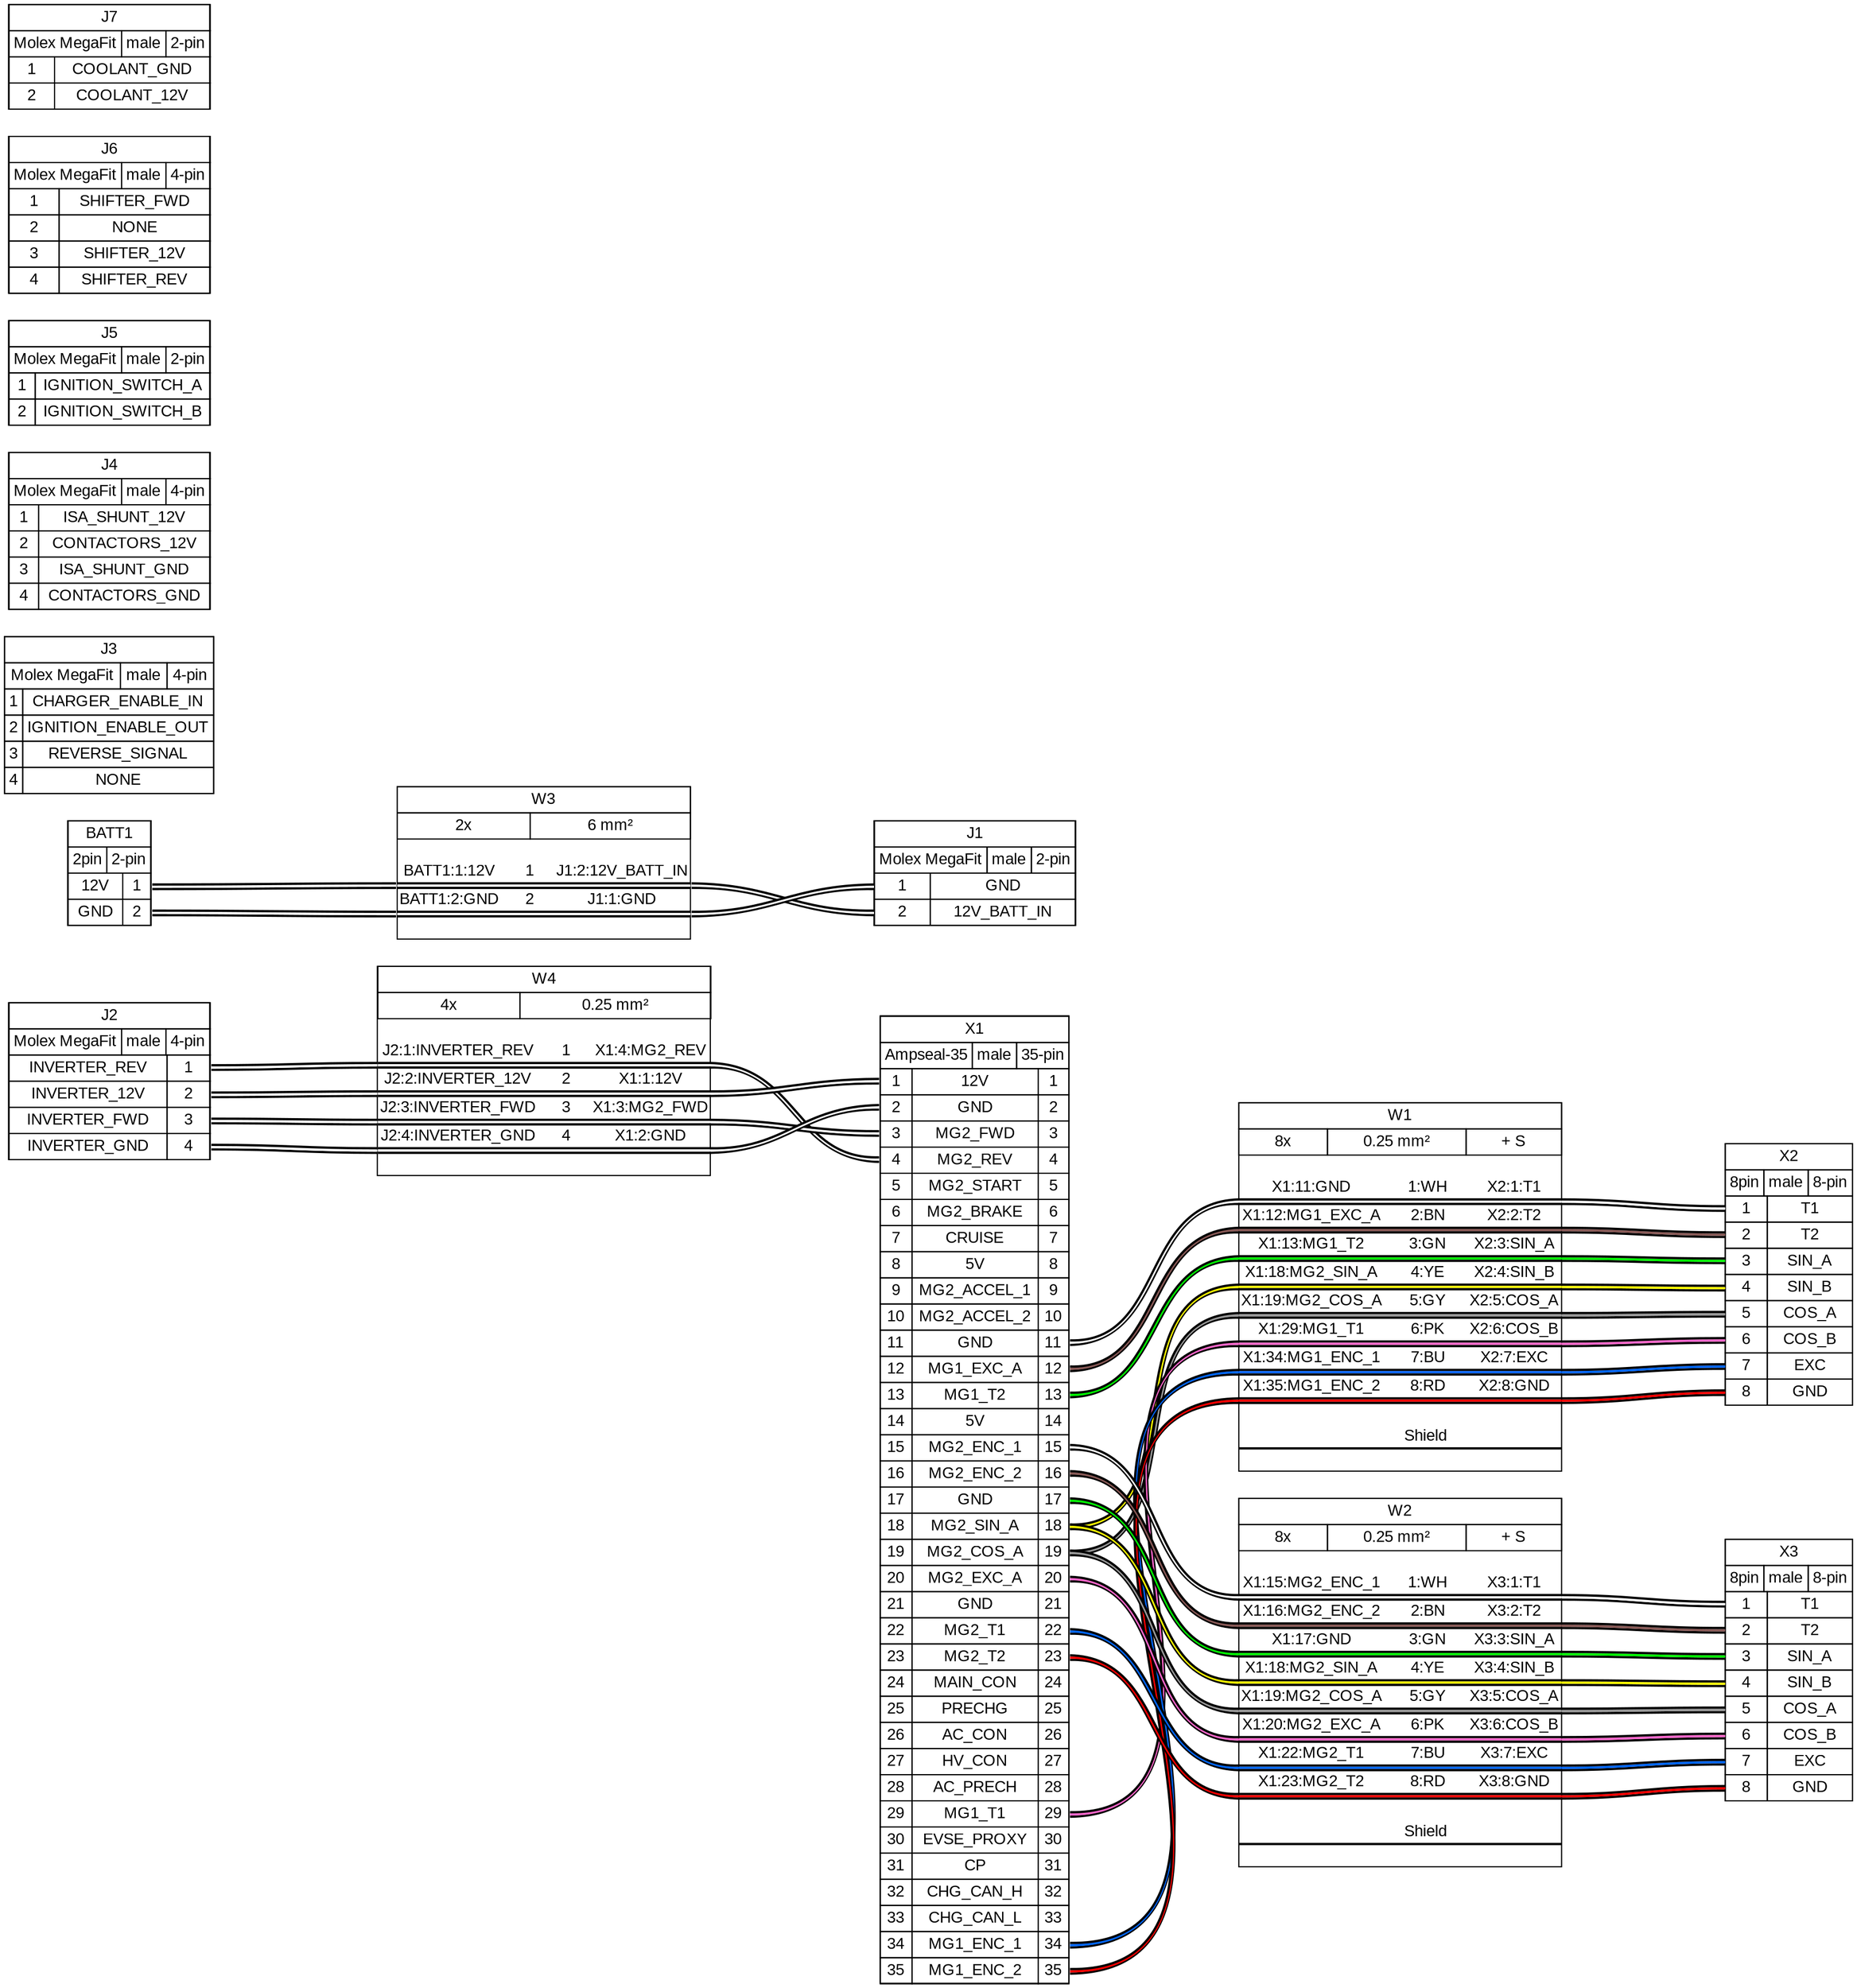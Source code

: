 graph {
// Graph generated by WireViz 0.3.2
// https://github.com/formatc1702/WireViz
	graph [bgcolor="#FFFFFF" fontname=arial nodesep=0.33 rankdir=LR ranksep=2]
	node [fillcolor="#FFFFFF" fontname=arial height=0 margin=0 shape=none style=filled width=0]
	edge [fontname=arial style=bold]
	X1 [label=<
<table border="0" cellspacing="0" cellpadding="0">
 <tr><td>
  <table border="0" cellspacing="0" cellpadding="3" cellborder="1"><tr>
   <td balign="left">X1</td>
  </tr></table>
 </td></tr>
 <tr><td>
  <table border="0" cellspacing="0" cellpadding="3" cellborder="1"><tr>
   <td balign="left">Ampseal-35</td>
   <td balign="left">male</td>
   <td balign="left">35-pin</td>
  </tr></table>
 </td></tr>
 <tr><td>
  <table border="0" cellspacing="0" cellpadding="3" cellborder="1">
   <tr>
    <td port="p1l">1</td>
    <td>12V</td>
    <td port="p1r">1</td>
   </tr>
   <tr>
    <td port="p2l">2</td>
    <td>GND</td>
    <td port="p2r">2</td>
   </tr>
   <tr>
    <td port="p3l">3</td>
    <td>MG2_FWD</td>
    <td port="p3r">3</td>
   </tr>
   <tr>
    <td port="p4l">4</td>
    <td>MG2_REV</td>
    <td port="p4r">4</td>
   </tr>
   <tr>
    <td port="p5l">5</td>
    <td>MG2_START</td>
    <td port="p5r">5</td>
   </tr>
   <tr>
    <td port="p6l">6</td>
    <td>MG2_BRAKE</td>
    <td port="p6r">6</td>
   </tr>
   <tr>
    <td port="p7l">7</td>
    <td>CRUISE</td>
    <td port="p7r">7</td>
   </tr>
   <tr>
    <td port="p8l">8</td>
    <td>5V</td>
    <td port="p8r">8</td>
   </tr>
   <tr>
    <td port="p9l">9</td>
    <td>MG2_ACCEL_1</td>
    <td port="p9r">9</td>
   </tr>
   <tr>
    <td port="p10l">10</td>
    <td>MG2_ACCEL_2</td>
    <td port="p10r">10</td>
   </tr>
   <tr>
    <td port="p11l">11</td>
    <td>GND</td>
    <td port="p11r">11</td>
   </tr>
   <tr>
    <td port="p12l">12</td>
    <td>MG1_EXC_A</td>
    <td port="p12r">12</td>
   </tr>
   <tr>
    <td port="p13l">13</td>
    <td>MG1_T2</td>
    <td port="p13r">13</td>
   </tr>
   <tr>
    <td port="p14l">14</td>
    <td>5V</td>
    <td port="p14r">14</td>
   </tr>
   <tr>
    <td port="p15l">15</td>
    <td>MG2_ENC_1</td>
    <td port="p15r">15</td>
   </tr>
   <tr>
    <td port="p16l">16</td>
    <td>MG2_ENC_2</td>
    <td port="p16r">16</td>
   </tr>
   <tr>
    <td port="p17l">17</td>
    <td>GND</td>
    <td port="p17r">17</td>
   </tr>
   <tr>
    <td port="p18l">18</td>
    <td>MG2_SIN_A</td>
    <td port="p18r">18</td>
   </tr>
   <tr>
    <td port="p19l">19</td>
    <td>MG2_COS_A</td>
    <td port="p19r">19</td>
   </tr>
   <tr>
    <td port="p20l">20</td>
    <td>MG2_EXC_A</td>
    <td port="p20r">20</td>
   </tr>
   <tr>
    <td port="p21l">21</td>
    <td>GND</td>
    <td port="p21r">21</td>
   </tr>
   <tr>
    <td port="p22l">22</td>
    <td>MG2_T1</td>
    <td port="p22r">22</td>
   </tr>
   <tr>
    <td port="p23l">23</td>
    <td>MG2_T2</td>
    <td port="p23r">23</td>
   </tr>
   <tr>
    <td port="p24l">24</td>
    <td>MAIN_CON</td>
    <td port="p24r">24</td>
   </tr>
   <tr>
    <td port="p25l">25</td>
    <td>PRECHG</td>
    <td port="p25r">25</td>
   </tr>
   <tr>
    <td port="p26l">26</td>
    <td>AC_CON</td>
    <td port="p26r">26</td>
   </tr>
   <tr>
    <td port="p27l">27</td>
    <td>HV_CON</td>
    <td port="p27r">27</td>
   </tr>
   <tr>
    <td port="p28l">28</td>
    <td>AC_PRECH</td>
    <td port="p28r">28</td>
   </tr>
   <tr>
    <td port="p29l">29</td>
    <td>MG1_T1</td>
    <td port="p29r">29</td>
   </tr>
   <tr>
    <td port="p30l">30</td>
    <td>EVSE_PROXY</td>
    <td port="p30r">30</td>
   </tr>
   <tr>
    <td port="p31l">31</td>
    <td>CP</td>
    <td port="p31r">31</td>
   </tr>
   <tr>
    <td port="p32l">32</td>
    <td>CHG_CAN_H</td>
    <td port="p32r">32</td>
   </tr>
   <tr>
    <td port="p33l">33</td>
    <td>CHG_CAN_L</td>
    <td port="p33r">33</td>
   </tr>
   <tr>
    <td port="p34l">34</td>
    <td>MG1_ENC_1</td>
    <td port="p34r">34</td>
   </tr>
   <tr>
    <td port="p35l">35</td>
    <td>MG1_ENC_2</td>
    <td port="p35r">35</td>
   </tr>
  </table>
 </td></tr>
</table>
> fillcolor="#FFFFFF" shape=box style=filled]
	X2 [label=<
<table border="0" cellspacing="0" cellpadding="0">
 <tr><td>
  <table border="0" cellspacing="0" cellpadding="3" cellborder="1"><tr>
   <td balign="left">X2</td>
  </tr></table>
 </td></tr>
 <tr><td>
  <table border="0" cellspacing="0" cellpadding="3" cellborder="1"><tr>
   <td balign="left">8pin</td>
   <td balign="left">male</td>
   <td balign="left">8-pin</td>
  </tr></table>
 </td></tr>
 <tr><td>
  <table border="0" cellspacing="0" cellpadding="3" cellborder="1">
   <tr>
    <td port="p1l">1</td>
    <td>T1</td>
   </tr>
   <tr>
    <td port="p2l">2</td>
    <td>T2</td>
   </tr>
   <tr>
    <td port="p3l">3</td>
    <td>SIN_A</td>
   </tr>
   <tr>
    <td port="p4l">4</td>
    <td>SIN_B</td>
   </tr>
   <tr>
    <td port="p5l">5</td>
    <td>COS_A</td>
   </tr>
   <tr>
    <td port="p6l">6</td>
    <td>COS_B</td>
   </tr>
   <tr>
    <td port="p7l">7</td>
    <td>EXC</td>
   </tr>
   <tr>
    <td port="p8l">8</td>
    <td>GND</td>
   </tr>
  </table>
 </td></tr>
</table>
> fillcolor="#FFFFFF" shape=box style=filled]
	X3 [label=<
<table border="0" cellspacing="0" cellpadding="0">
 <tr><td>
  <table border="0" cellspacing="0" cellpadding="3" cellborder="1"><tr>
   <td balign="left">X3</td>
  </tr></table>
 </td></tr>
 <tr><td>
  <table border="0" cellspacing="0" cellpadding="3" cellborder="1"><tr>
   <td balign="left">8pin</td>
   <td balign="left">male</td>
   <td balign="left">8-pin</td>
  </tr></table>
 </td></tr>
 <tr><td>
  <table border="0" cellspacing="0" cellpadding="3" cellborder="1">
   <tr>
    <td port="p1l">1</td>
    <td>T1</td>
   </tr>
   <tr>
    <td port="p2l">2</td>
    <td>T2</td>
   </tr>
   <tr>
    <td port="p3l">3</td>
    <td>SIN_A</td>
   </tr>
   <tr>
    <td port="p4l">4</td>
    <td>SIN_B</td>
   </tr>
   <tr>
    <td port="p5l">5</td>
    <td>COS_A</td>
   </tr>
   <tr>
    <td port="p6l">6</td>
    <td>COS_B</td>
   </tr>
   <tr>
    <td port="p7l">7</td>
    <td>EXC</td>
   </tr>
   <tr>
    <td port="p8l">8</td>
    <td>GND</td>
   </tr>
  </table>
 </td></tr>
</table>
> fillcolor="#FFFFFF" shape=box style=filled]
	BATT1 [label=<
<table border="0" cellspacing="0" cellpadding="0">
 <tr><td>
  <table border="0" cellspacing="0" cellpadding="3" cellborder="1"><tr>
   <td balign="left">BATT1</td>
  </tr></table>
 </td></tr>
 <tr><td>
  <table border="0" cellspacing="0" cellpadding="3" cellborder="1"><tr>
   <td balign="left">2pin</td>
   <td balign="left">2-pin</td>
  </tr></table>
 </td></tr>
 <tr><td>
  <table border="0" cellspacing="0" cellpadding="3" cellborder="1">
   <tr>
    <td>12V</td>
    <td port="p1r">1</td>
   </tr>
   <tr>
    <td>GND</td>
    <td port="p2r">2</td>
   </tr>
  </table>
 </td></tr>
</table>
> fillcolor="#FFFFFF" shape=box style=filled]
	J1 [label=<
<table border="0" cellspacing="0" cellpadding="0">
 <tr><td>
  <table border="0" cellspacing="0" cellpadding="3" cellborder="1"><tr>
   <td balign="left">J1</td>
  </tr></table>
 </td></tr>
 <tr><td>
  <table border="0" cellspacing="0" cellpadding="3" cellborder="1"><tr>
   <td balign="left">Molex MegaFit</td>
   <td balign="left">male</td>
   <td balign="left">2-pin</td>
  </tr></table>
 </td></tr>
 <tr><td>
  <table border="0" cellspacing="0" cellpadding="3" cellborder="1">
   <tr>
    <td port="p1l">1</td>
    <td>GND</td>
   </tr>
   <tr>
    <td port="p2l">2</td>
    <td>12V_BATT_IN</td>
   </tr>
  </table>
 </td></tr>
</table>
> fillcolor="#FFFFFF" shape=box style=filled]
	J2 [label=<
<table border="0" cellspacing="0" cellpadding="0">
 <tr><td>
  <table border="0" cellspacing="0" cellpadding="3" cellborder="1"><tr>
   <td balign="left">J2</td>
  </tr></table>
 </td></tr>
 <tr><td>
  <table border="0" cellspacing="0" cellpadding="3" cellborder="1"><tr>
   <td balign="left">Molex MegaFit</td>
   <td balign="left">male</td>
   <td balign="left">4-pin</td>
  </tr></table>
 </td></tr>
 <tr><td>
  <table border="0" cellspacing="0" cellpadding="3" cellborder="1">
   <tr>
    <td>INVERTER_REV</td>
    <td port="p1r">1</td>
   </tr>
   <tr>
    <td>INVERTER_12V</td>
    <td port="p2r">2</td>
   </tr>
   <tr>
    <td>INVERTER_FWD</td>
    <td port="p3r">3</td>
   </tr>
   <tr>
    <td>INVERTER_GND</td>
    <td port="p4r">4</td>
   </tr>
  </table>
 </td></tr>
</table>
> fillcolor="#FFFFFF" shape=box style=filled]
	J3 [label=<
<table border="0" cellspacing="0" cellpadding="0">
 <tr><td>
  <table border="0" cellspacing="0" cellpadding="3" cellborder="1"><tr>
   <td balign="left">J3</td>
  </tr></table>
 </td></tr>
 <tr><td>
  <table border="0" cellspacing="0" cellpadding="3" cellborder="1"><tr>
   <td balign="left">Molex MegaFit</td>
   <td balign="left">male</td>
   <td balign="left">4-pin</td>
  </tr></table>
 </td></tr>
 <tr><td>
  <table border="0" cellspacing="0" cellpadding="3" cellborder="1">
   <tr>
    <td port="p1l">1</td>
    <td>CHARGER_ENABLE_IN</td>
   </tr>
   <tr>
    <td port="p2l">2</td>
    <td>IGNITION_ENABLE_OUT</td>
   </tr>
   <tr>
    <td port="p3l">3</td>
    <td>REVERSE_SIGNAL</td>
   </tr>
   <tr>
    <td port="p4l">4</td>
    <td>NONE</td>
   </tr>
  </table>
 </td></tr>
</table>
> fillcolor="#FFFFFF" shape=box style=filled]
	J4 [label=<
<table border="0" cellspacing="0" cellpadding="0">
 <tr><td>
  <table border="0" cellspacing="0" cellpadding="3" cellborder="1"><tr>
   <td balign="left">J4</td>
  </tr></table>
 </td></tr>
 <tr><td>
  <table border="0" cellspacing="0" cellpadding="3" cellborder="1"><tr>
   <td balign="left">Molex MegaFit</td>
   <td balign="left">male</td>
   <td balign="left">4-pin</td>
  </tr></table>
 </td></tr>
 <tr><td>
  <table border="0" cellspacing="0" cellpadding="3" cellborder="1">
   <tr>
    <td port="p1l">1</td>
    <td>ISA_SHUNT_12V</td>
   </tr>
   <tr>
    <td port="p2l">2</td>
    <td>CONTACTORS_12V</td>
   </tr>
   <tr>
    <td port="p3l">3</td>
    <td>ISA_SHUNT_GND</td>
   </tr>
   <tr>
    <td port="p4l">4</td>
    <td>CONTACTORS_GND</td>
   </tr>
  </table>
 </td></tr>
</table>
> fillcolor="#FFFFFF" shape=box style=filled]
	J5 [label=<
<table border="0" cellspacing="0" cellpadding="0">
 <tr><td>
  <table border="0" cellspacing="0" cellpadding="3" cellborder="1"><tr>
   <td balign="left">J5</td>
  </tr></table>
 </td></tr>
 <tr><td>
  <table border="0" cellspacing="0" cellpadding="3" cellborder="1"><tr>
   <td balign="left">Molex MegaFit</td>
   <td balign="left">male</td>
   <td balign="left">2-pin</td>
  </tr></table>
 </td></tr>
 <tr><td>
  <table border="0" cellspacing="0" cellpadding="3" cellborder="1">
   <tr>
    <td port="p1l">1</td>
    <td>IGNITION_SWITCH_A</td>
   </tr>
   <tr>
    <td port="p2l">2</td>
    <td>IGNITION_SWITCH_B</td>
   </tr>
  </table>
 </td></tr>
</table>
> fillcolor="#FFFFFF" shape=box style=filled]
	J6 [label=<
<table border="0" cellspacing="0" cellpadding="0">
 <tr><td>
  <table border="0" cellspacing="0" cellpadding="3" cellborder="1"><tr>
   <td balign="left">J6</td>
  </tr></table>
 </td></tr>
 <tr><td>
  <table border="0" cellspacing="0" cellpadding="3" cellborder="1"><tr>
   <td balign="left">Molex MegaFit</td>
   <td balign="left">male</td>
   <td balign="left">4-pin</td>
  </tr></table>
 </td></tr>
 <tr><td>
  <table border="0" cellspacing="0" cellpadding="3" cellborder="1">
   <tr>
    <td port="p1l">1</td>
    <td>SHIFTER_FWD</td>
   </tr>
   <tr>
    <td port="p2l">2</td>
    <td>NONE</td>
   </tr>
   <tr>
    <td port="p3l">3</td>
    <td>SHIFTER_12V</td>
   </tr>
   <tr>
    <td port="p4l">4</td>
    <td>SHIFTER_REV</td>
   </tr>
  </table>
 </td></tr>
</table>
> fillcolor="#FFFFFF" shape=box style=filled]
	J7 [label=<
<table border="0" cellspacing="0" cellpadding="0">
 <tr><td>
  <table border="0" cellspacing="0" cellpadding="3" cellborder="1"><tr>
   <td balign="left">J7</td>
  </tr></table>
 </td></tr>
 <tr><td>
  <table border="0" cellspacing="0" cellpadding="3" cellborder="1"><tr>
   <td balign="left">Molex MegaFit</td>
   <td balign="left">male</td>
   <td balign="left">2-pin</td>
  </tr></table>
 </td></tr>
 <tr><td>
  <table border="0" cellspacing="0" cellpadding="3" cellborder="1">
   <tr>
    <td port="p1l">1</td>
    <td>COOLANT_GND</td>
   </tr>
   <tr>
    <td port="p2l">2</td>
    <td>COOLANT_12V</td>
   </tr>
  </table>
 </td></tr>
</table>
> fillcolor="#FFFFFF" shape=box style=filled]
	edge [color="#000000:#ffffff:#000000"]
	X1:p11r:e -- W1:w1:w
	W1:w1:e -- X2:p1l:w
	edge [color="#000000:#895956:#000000"]
	X1:p12r:e -- W1:w2:w
	W1:w2:e -- X2:p2l:w
	edge [color="#000000:#00ff00:#000000"]
	X1:p13r:e -- W1:w3:w
	W1:w3:e -- X2:p3l:w
	edge [color="#000000:#ffff00:#000000"]
	X1:p18r:e -- W1:w4:w
	W1:w4:e -- X2:p4l:w
	edge [color="#000000:#999999:#000000"]
	X1:p19r:e -- W1:w5:w
	W1:w5:e -- X2:p5l:w
	edge [color="#000000:#ff66cc:#000000"]
	X1:p29r:e -- W1:w6:w
	W1:w6:e -- X2:p6l:w
	edge [color="#000000:#0066ff:#000000"]
	X1:p34r:e -- W1:w7:w
	W1:w7:e -- X2:p7l:w
	edge [color="#000000:#ff0000:#000000"]
	X1:p35r:e -- W1:w8:w
	W1:w8:e -- X2:p8l:w
	W1 [label=<
<table border="0" cellspacing="0" cellpadding="0">
 <tr><td>
  <table border="0" cellspacing="0" cellpadding="3" cellborder="1"><tr>
   <td balign="left">W1</td>
  </tr></table>
 </td></tr>
 <tr><td>
  <table border="0" cellspacing="0" cellpadding="3" cellborder="1"><tr>
   <td balign="left">8x</td>
   <td balign="left">0.25 mm²</td>
   <td balign="left">+ S</td>
  </tr></table>
 </td></tr>
 <tr><td>
  <table border="0" cellspacing="0" cellborder="0">
   <tr><td>&nbsp;</td></tr>
   <tr>
    <td>X1:11:GND</td>
    <td>
     1:WH
    </td>
    <td>X2:1:T1</td>
   </tr>
   <tr>
    <td colspan="3" border="0" cellspacing="0" cellpadding="0" port="w1" height="6">
     <table cellspacing="0" cellborder="0" border="0">
      <tr><td colspan="3" cellpadding="0" height="2" bgcolor="#000000" border="0"></td></tr>
      <tr><td colspan="3" cellpadding="0" height="2" bgcolor="#ffffff" border="0"></td></tr>
      <tr><td colspan="3" cellpadding="0" height="2" bgcolor="#000000" border="0"></td></tr>
     </table>
    </td>
   </tr>
   <tr>
    <td>X1:12:MG1_EXC_A</td>
    <td>
     2:BN
    </td>
    <td>X2:2:T2</td>
   </tr>
   <tr>
    <td colspan="3" border="0" cellspacing="0" cellpadding="0" port="w2" height="6">
     <table cellspacing="0" cellborder="0" border="0">
      <tr><td colspan="3" cellpadding="0" height="2" bgcolor="#000000" border="0"></td></tr>
      <tr><td colspan="3" cellpadding="0" height="2" bgcolor="#895956" border="0"></td></tr>
      <tr><td colspan="3" cellpadding="0" height="2" bgcolor="#000000" border="0"></td></tr>
     </table>
    </td>
   </tr>
   <tr>
    <td>X1:13:MG1_T2</td>
    <td>
     3:GN
    </td>
    <td>X2:3:SIN_A</td>
   </tr>
   <tr>
    <td colspan="3" border="0" cellspacing="0" cellpadding="0" port="w3" height="6">
     <table cellspacing="0" cellborder="0" border="0">
      <tr><td colspan="3" cellpadding="0" height="2" bgcolor="#000000" border="0"></td></tr>
      <tr><td colspan="3" cellpadding="0" height="2" bgcolor="#00ff00" border="0"></td></tr>
      <tr><td colspan="3" cellpadding="0" height="2" bgcolor="#000000" border="0"></td></tr>
     </table>
    </td>
   </tr>
   <tr>
    <td>X1:18:MG2_SIN_A</td>
    <td>
     4:YE
    </td>
    <td>X2:4:SIN_B</td>
   </tr>
   <tr>
    <td colspan="3" border="0" cellspacing="0" cellpadding="0" port="w4" height="6">
     <table cellspacing="0" cellborder="0" border="0">
      <tr><td colspan="3" cellpadding="0" height="2" bgcolor="#000000" border="0"></td></tr>
      <tr><td colspan="3" cellpadding="0" height="2" bgcolor="#ffff00" border="0"></td></tr>
      <tr><td colspan="3" cellpadding="0" height="2" bgcolor="#000000" border="0"></td></tr>
     </table>
    </td>
   </tr>
   <tr>
    <td>X1:19:MG2_COS_A</td>
    <td>
     5:GY
    </td>
    <td>X2:5:COS_A</td>
   </tr>
   <tr>
    <td colspan="3" border="0" cellspacing="0" cellpadding="0" port="w5" height="6">
     <table cellspacing="0" cellborder="0" border="0">
      <tr><td colspan="3" cellpadding="0" height="2" bgcolor="#000000" border="0"></td></tr>
      <tr><td colspan="3" cellpadding="0" height="2" bgcolor="#999999" border="0"></td></tr>
      <tr><td colspan="3" cellpadding="0" height="2" bgcolor="#000000" border="0"></td></tr>
     </table>
    </td>
   </tr>
   <tr>
    <td>X1:29:MG1_T1</td>
    <td>
     6:PK
    </td>
    <td>X2:6:COS_B</td>
   </tr>
   <tr>
    <td colspan="3" border="0" cellspacing="0" cellpadding="0" port="w6" height="6">
     <table cellspacing="0" cellborder="0" border="0">
      <tr><td colspan="3" cellpadding="0" height="2" bgcolor="#000000" border="0"></td></tr>
      <tr><td colspan="3" cellpadding="0" height="2" bgcolor="#ff66cc" border="0"></td></tr>
      <tr><td colspan="3" cellpadding="0" height="2" bgcolor="#000000" border="0"></td></tr>
     </table>
    </td>
   </tr>
   <tr>
    <td>X1:34:MG1_ENC_1</td>
    <td>
     7:BU
    </td>
    <td>X2:7:EXC</td>
   </tr>
   <tr>
    <td colspan="3" border="0" cellspacing="0" cellpadding="0" port="w7" height="6">
     <table cellspacing="0" cellborder="0" border="0">
      <tr><td colspan="3" cellpadding="0" height="2" bgcolor="#000000" border="0"></td></tr>
      <tr><td colspan="3" cellpadding="0" height="2" bgcolor="#0066ff" border="0"></td></tr>
      <tr><td colspan="3" cellpadding="0" height="2" bgcolor="#000000" border="0"></td></tr>
     </table>
    </td>
   </tr>
   <tr>
    <td>X1:35:MG1_ENC_2</td>
    <td>
     8:RD
    </td>
    <td>X2:8:GND</td>
   </tr>
   <tr>
    <td colspan="3" border="0" cellspacing="0" cellpadding="0" port="w8" height="6">
     <table cellspacing="0" cellborder="0" border="0">
      <tr><td colspan="3" cellpadding="0" height="2" bgcolor="#000000" border="0"></td></tr>
      <tr><td colspan="3" cellpadding="0" height="2" bgcolor="#ff0000" border="0"></td></tr>
      <tr><td colspan="3" cellpadding="0" height="2" bgcolor="#000000" border="0"></td></tr>
     </table>
    </td>
   </tr>
   <tr><td>&nbsp;</td></tr>
   <tr>
    <td><!-- s_in --></td>
    <td>Shield</td>
    <td><!-- s_out --></td>
   </tr>
   <tr><td colspan="3" cellpadding="0" height="2" bgcolor="#000000" border="0" port="ws"></td></tr>
   <tr><td>&nbsp;</td></tr>
  </table>
 </td></tr>
</table>
> fillcolor="#FFFFFF" shape=box style=filled]
	edge [color="#000000:#ffffff:#000000"]
	X1:p15r:e -- W2:w1:w
	W2:w1:e -- X3:p1l:w
	edge [color="#000000:#895956:#000000"]
	X1:p16r:e -- W2:w2:w
	W2:w2:e -- X3:p2l:w
	edge [color="#000000:#00ff00:#000000"]
	X1:p17r:e -- W2:w3:w
	W2:w3:e -- X3:p3l:w
	edge [color="#000000:#ffff00:#000000"]
	X1:p18r:e -- W2:w4:w
	W2:w4:e -- X3:p4l:w
	edge [color="#000000:#999999:#000000"]
	X1:p19r:e -- W2:w5:w
	W2:w5:e -- X3:p5l:w
	edge [color="#000000:#ff66cc:#000000"]
	X1:p20r:e -- W2:w6:w
	W2:w6:e -- X3:p6l:w
	edge [color="#000000:#0066ff:#000000"]
	X1:p22r:e -- W2:w7:w
	W2:w7:e -- X3:p7l:w
	edge [color="#000000:#ff0000:#000000"]
	X1:p23r:e -- W2:w8:w
	W2:w8:e -- X3:p8l:w
	W2 [label=<
<table border="0" cellspacing="0" cellpadding="0">
 <tr><td>
  <table border="0" cellspacing="0" cellpadding="3" cellborder="1"><tr>
   <td balign="left">W2</td>
  </tr></table>
 </td></tr>
 <tr><td>
  <table border="0" cellspacing="0" cellpadding="3" cellborder="1"><tr>
   <td balign="left">8x</td>
   <td balign="left">0.25 mm²</td>
   <td balign="left">+ S</td>
  </tr></table>
 </td></tr>
 <tr><td>
  <table border="0" cellspacing="0" cellborder="0">
   <tr><td>&nbsp;</td></tr>
   <tr>
    <td>X1:15:MG2_ENC_1</td>
    <td>
     1:WH
    </td>
    <td>X3:1:T1</td>
   </tr>
   <tr>
    <td colspan="3" border="0" cellspacing="0" cellpadding="0" port="w1" height="6">
     <table cellspacing="0" cellborder="0" border="0">
      <tr><td colspan="3" cellpadding="0" height="2" bgcolor="#000000" border="0"></td></tr>
      <tr><td colspan="3" cellpadding="0" height="2" bgcolor="#ffffff" border="0"></td></tr>
      <tr><td colspan="3" cellpadding="0" height="2" bgcolor="#000000" border="0"></td></tr>
     </table>
    </td>
   </tr>
   <tr>
    <td>X1:16:MG2_ENC_2</td>
    <td>
     2:BN
    </td>
    <td>X3:2:T2</td>
   </tr>
   <tr>
    <td colspan="3" border="0" cellspacing="0" cellpadding="0" port="w2" height="6">
     <table cellspacing="0" cellborder="0" border="0">
      <tr><td colspan="3" cellpadding="0" height="2" bgcolor="#000000" border="0"></td></tr>
      <tr><td colspan="3" cellpadding="0" height="2" bgcolor="#895956" border="0"></td></tr>
      <tr><td colspan="3" cellpadding="0" height="2" bgcolor="#000000" border="0"></td></tr>
     </table>
    </td>
   </tr>
   <tr>
    <td>X1:17:GND</td>
    <td>
     3:GN
    </td>
    <td>X3:3:SIN_A</td>
   </tr>
   <tr>
    <td colspan="3" border="0" cellspacing="0" cellpadding="0" port="w3" height="6">
     <table cellspacing="0" cellborder="0" border="0">
      <tr><td colspan="3" cellpadding="0" height="2" bgcolor="#000000" border="0"></td></tr>
      <tr><td colspan="3" cellpadding="0" height="2" bgcolor="#00ff00" border="0"></td></tr>
      <tr><td colspan="3" cellpadding="0" height="2" bgcolor="#000000" border="0"></td></tr>
     </table>
    </td>
   </tr>
   <tr>
    <td>X1:18:MG2_SIN_A</td>
    <td>
     4:YE
    </td>
    <td>X3:4:SIN_B</td>
   </tr>
   <tr>
    <td colspan="3" border="0" cellspacing="0" cellpadding="0" port="w4" height="6">
     <table cellspacing="0" cellborder="0" border="0">
      <tr><td colspan="3" cellpadding="0" height="2" bgcolor="#000000" border="0"></td></tr>
      <tr><td colspan="3" cellpadding="0" height="2" bgcolor="#ffff00" border="0"></td></tr>
      <tr><td colspan="3" cellpadding="0" height="2" bgcolor="#000000" border="0"></td></tr>
     </table>
    </td>
   </tr>
   <tr>
    <td>X1:19:MG2_COS_A</td>
    <td>
     5:GY
    </td>
    <td>X3:5:COS_A</td>
   </tr>
   <tr>
    <td colspan="3" border="0" cellspacing="0" cellpadding="0" port="w5" height="6">
     <table cellspacing="0" cellborder="0" border="0">
      <tr><td colspan="3" cellpadding="0" height="2" bgcolor="#000000" border="0"></td></tr>
      <tr><td colspan="3" cellpadding="0" height="2" bgcolor="#999999" border="0"></td></tr>
      <tr><td colspan="3" cellpadding="0" height="2" bgcolor="#000000" border="0"></td></tr>
     </table>
    </td>
   </tr>
   <tr>
    <td>X1:20:MG2_EXC_A</td>
    <td>
     6:PK
    </td>
    <td>X3:6:COS_B</td>
   </tr>
   <tr>
    <td colspan="3" border="0" cellspacing="0" cellpadding="0" port="w6" height="6">
     <table cellspacing="0" cellborder="0" border="0">
      <tr><td colspan="3" cellpadding="0" height="2" bgcolor="#000000" border="0"></td></tr>
      <tr><td colspan="3" cellpadding="0" height="2" bgcolor="#ff66cc" border="0"></td></tr>
      <tr><td colspan="3" cellpadding="0" height="2" bgcolor="#000000" border="0"></td></tr>
     </table>
    </td>
   </tr>
   <tr>
    <td>X1:22:MG2_T1</td>
    <td>
     7:BU
    </td>
    <td>X3:7:EXC</td>
   </tr>
   <tr>
    <td colspan="3" border="0" cellspacing="0" cellpadding="0" port="w7" height="6">
     <table cellspacing="0" cellborder="0" border="0">
      <tr><td colspan="3" cellpadding="0" height="2" bgcolor="#000000" border="0"></td></tr>
      <tr><td colspan="3" cellpadding="0" height="2" bgcolor="#0066ff" border="0"></td></tr>
      <tr><td colspan="3" cellpadding="0" height="2" bgcolor="#000000" border="0"></td></tr>
     </table>
    </td>
   </tr>
   <tr>
    <td>X1:23:MG2_T2</td>
    <td>
     8:RD
    </td>
    <td>X3:8:GND</td>
   </tr>
   <tr>
    <td colspan="3" border="0" cellspacing="0" cellpadding="0" port="w8" height="6">
     <table cellspacing="0" cellborder="0" border="0">
      <tr><td colspan="3" cellpadding="0" height="2" bgcolor="#000000" border="0"></td></tr>
      <tr><td colspan="3" cellpadding="0" height="2" bgcolor="#ff0000" border="0"></td></tr>
      <tr><td colspan="3" cellpadding="0" height="2" bgcolor="#000000" border="0"></td></tr>
     </table>
    </td>
   </tr>
   <tr><td>&nbsp;</td></tr>
   <tr>
    <td><!-- s_in --></td>
    <td>Shield</td>
    <td><!-- s_out --></td>
   </tr>
   <tr><td colspan="3" cellpadding="0" height="2" bgcolor="#000000" border="0" port="ws"></td></tr>
   <tr><td>&nbsp;</td></tr>
  </table>
 </td></tr>
</table>
> fillcolor="#FFFFFF" shape=box style=filled]
	edge [color="#000000:#ffffff:#000000"]
	BATT1:p1r:e -- W3:w1:w
	W3:w1:e -- J1:p2l:w
	edge [color="#000000:#ffffff:#000000"]
	BATT1:p2r:e -- W3:w2:w
	W3:w2:e -- J1:p1l:w
	W3 [label=<
<table border="0" cellspacing="0" cellpadding="0">
 <tr><td>
  <table border="0" cellspacing="0" cellpadding="3" cellborder="1"><tr>
   <td balign="left">W3</td>
  </tr></table>
 </td></tr>
 <tr><td>
  <table border="0" cellspacing="0" cellpadding="3" cellborder="1"><tr>
   <td balign="left">2x</td>
   <td balign="left">6 mm²</td>
  </tr></table>
 </td></tr>
 <tr><td>
  <table border="0" cellspacing="0" cellborder="0">
   <tr><td>&nbsp;</td></tr>
   <tr>
    <td>BATT1:1:12V</td>
    <td>
     1
    </td>
    <td>J1:2:12V_BATT_IN</td>
   </tr>
   <tr>
    <td colspan="3" border="0" cellspacing="0" cellpadding="0" port="w1" height="6">
     <table cellspacing="0" cellborder="0" border="0">
      <tr><td colspan="3" cellpadding="0" height="2" bgcolor="#000000" border="0"></td></tr>
      <tr><td colspan="3" cellpadding="0" height="2" bgcolor="#ffffff" border="0"></td></tr>
      <tr><td colspan="3" cellpadding="0" height="2" bgcolor="#000000" border="0"></td></tr>
     </table>
    </td>
   </tr>
   <tr>
    <td>BATT1:2:GND</td>
    <td>
     2
    </td>
    <td>J1:1:GND</td>
   </tr>
   <tr>
    <td colspan="3" border="0" cellspacing="0" cellpadding="0" port="w2" height="6">
     <table cellspacing="0" cellborder="0" border="0">
      <tr><td colspan="3" cellpadding="0" height="2" bgcolor="#000000" border="0"></td></tr>
      <tr><td colspan="3" cellpadding="0" height="2" bgcolor="#ffffff" border="0"></td></tr>
      <tr><td colspan="3" cellpadding="0" height="2" bgcolor="#000000" border="0"></td></tr>
     </table>
    </td>
   </tr>
   <tr><td>&nbsp;</td></tr>
  </table>
 </td></tr>
</table>
> fillcolor="#FFFFFF" shape=box style=filled]
	edge [color="#000000:#ffffff:#000000"]
	J2:p1r:e -- W4:w1:w
	W4:w1:e -- X1:p4l:w
	edge [color="#000000:#ffffff:#000000"]
	J2:p2r:e -- W4:w2:w
	W4:w2:e -- X1:p1l:w
	edge [color="#000000:#ffffff:#000000"]
	J2:p3r:e -- W4:w3:w
	W4:w3:e -- X1:p3l:w
	edge [color="#000000:#ffffff:#000000"]
	J2:p4r:e -- W4:w4:w
	W4:w4:e -- X1:p2l:w
	W4 [label=<
<table border="0" cellspacing="0" cellpadding="0">
 <tr><td>
  <table border="0" cellspacing="0" cellpadding="3" cellborder="1"><tr>
   <td balign="left">W4</td>
  </tr></table>
 </td></tr>
 <tr><td>
  <table border="0" cellspacing="0" cellpadding="3" cellborder="1"><tr>
   <td balign="left">4x</td>
   <td balign="left">0.25 mm²</td>
  </tr></table>
 </td></tr>
 <tr><td>
  <table border="0" cellspacing="0" cellborder="0">
   <tr><td>&nbsp;</td></tr>
   <tr>
    <td>J2:1:INVERTER_REV</td>
    <td>
     1
    </td>
    <td>X1:4:MG2_REV</td>
   </tr>
   <tr>
    <td colspan="3" border="0" cellspacing="0" cellpadding="0" port="w1" height="6">
     <table cellspacing="0" cellborder="0" border="0">
      <tr><td colspan="3" cellpadding="0" height="2" bgcolor="#000000" border="0"></td></tr>
      <tr><td colspan="3" cellpadding="0" height="2" bgcolor="#ffffff" border="0"></td></tr>
      <tr><td colspan="3" cellpadding="0" height="2" bgcolor="#000000" border="0"></td></tr>
     </table>
    </td>
   </tr>
   <tr>
    <td>J2:2:INVERTER_12V</td>
    <td>
     2
    </td>
    <td>X1:1:12V</td>
   </tr>
   <tr>
    <td colspan="3" border="0" cellspacing="0" cellpadding="0" port="w2" height="6">
     <table cellspacing="0" cellborder="0" border="0">
      <tr><td colspan="3" cellpadding="0" height="2" bgcolor="#000000" border="0"></td></tr>
      <tr><td colspan="3" cellpadding="0" height="2" bgcolor="#ffffff" border="0"></td></tr>
      <tr><td colspan="3" cellpadding="0" height="2" bgcolor="#000000" border="0"></td></tr>
     </table>
    </td>
   </tr>
   <tr>
    <td>J2:3:INVERTER_FWD</td>
    <td>
     3
    </td>
    <td>X1:3:MG2_FWD</td>
   </tr>
   <tr>
    <td colspan="3" border="0" cellspacing="0" cellpadding="0" port="w3" height="6">
     <table cellspacing="0" cellborder="0" border="0">
      <tr><td colspan="3" cellpadding="0" height="2" bgcolor="#000000" border="0"></td></tr>
      <tr><td colspan="3" cellpadding="0" height="2" bgcolor="#ffffff" border="0"></td></tr>
      <tr><td colspan="3" cellpadding="0" height="2" bgcolor="#000000" border="0"></td></tr>
     </table>
    </td>
   </tr>
   <tr>
    <td>J2:4:INVERTER_GND</td>
    <td>
     4
    </td>
    <td>X1:2:GND</td>
   </tr>
   <tr>
    <td colspan="3" border="0" cellspacing="0" cellpadding="0" port="w4" height="6">
     <table cellspacing="0" cellborder="0" border="0">
      <tr><td colspan="3" cellpadding="0" height="2" bgcolor="#000000" border="0"></td></tr>
      <tr><td colspan="3" cellpadding="0" height="2" bgcolor="#ffffff" border="0"></td></tr>
      <tr><td colspan="3" cellpadding="0" height="2" bgcolor="#000000" border="0"></td></tr>
     </table>
    </td>
   </tr>
   <tr><td>&nbsp;</td></tr>
  </table>
 </td></tr>
</table>
> fillcolor="#FFFFFF" shape=box style=filled]
}

